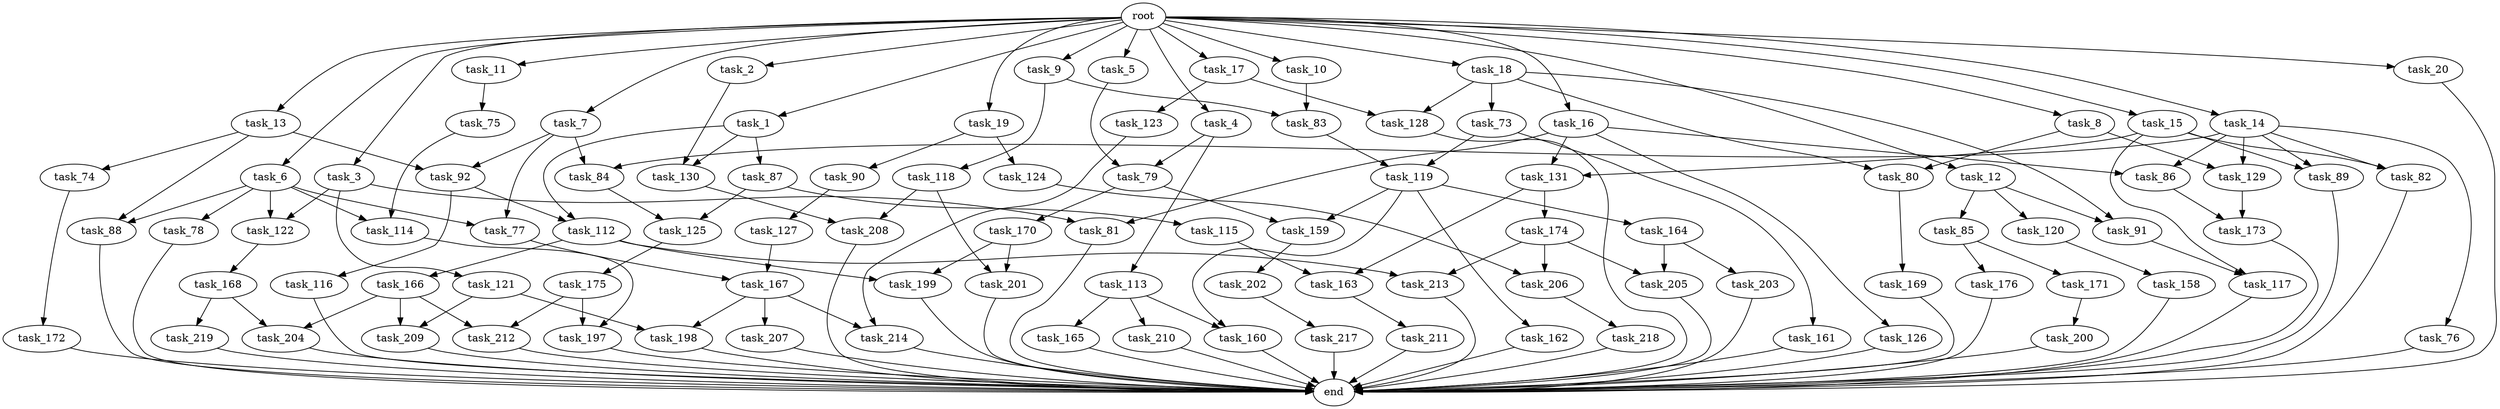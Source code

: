 digraph G {
  task_214 [size="10995116277.760000"];
  task_19 [size="10.240000"];
  task_87 [size="4209067950.080000"];
  task_171 [size="773094113.280000"];
  task_207 [size="5497558138.880000"];
  task_15 [size="10.240000"];
  task_128 [size="9363028705.280001"];
  task_121 [size="1374389534.720000"];
  task_12 [size="10.240000"];
  task_79 [size="4552665333.760000"];
  task_209 [size="9105330667.520000"];
  task_210 [size="343597383.680000"];
  task_16 [size="10.240000"];
  task_130 [size="4982162063.360000"];
  task_162 [size="4209067950.080000"];
  task_217 [size="773094113.280000"];
  task_74 [size="1374389534.720000"];
  task_158 [size="6957847019.520000"];
  task_1 [size="10.240000"];
  task_114 [size="8332236554.240000"];
  task_83 [size="1717986918.400000"];
  task_160 [size="4552665333.760000"];
  task_84 [size="12455405158.400000"];
  task_11 [size="10.240000"];
  task_2 [size="10.240000"];
  task_10 [size="10.240000"];
  task_85 [size="1374389534.720000"];
  task_127 [size="1374389534.720000"];
  task_123 [size="8589934592.000000"];
  task_211 [size="4209067950.080000"];
  task_5 [size="10.240000"];
  task_166 [size="6957847019.520000"];
  task_81 [size="9964324126.719999"];
  task_122 [size="8332236554.240000"];
  task_17 [size="10.240000"];
  task_174 [size="5497558138.880000"];
  task_199 [size="7301444403.200000"];
  task_218 [size="6957847019.520000"];
  task_203 [size="6957847019.520000"];
  task_172 [size="2147483648.000000"];
  task_197 [size="5239860101.120000"];
  task_77 [size="13915694039.040001"];
  task_159 [size="4552665333.760000"];
  task_167 [size="12455405158.400000"];
  task_80 [size="1116691496.960000"];
  end [size="0.000000"];
  task_170 [size="343597383.680000"];
  task_9 [size="10.240000"];
  task_78 [size="6957847019.520000"];
  task_165 [size="343597383.680000"];
  task_163 [size="14087492730.880001"];
  task_86 [size="14087492730.880001"];
  task_202 [size="8589934592.000000"];
  task_118 [size="343597383.680000"];
  task_201 [size="8933531975.680000"];
  task_212 [size="9105330667.520000"];
  task_198 [size="7645041786.880000"];
  task_20 [size="10.240000"];
  task_92 [size="8332236554.240000"];
  task_206 [size="12455405158.400000"];
  task_13 [size="10.240000"];
  task_89 [size="6270652252.160000"];
  task_129 [size="5841155522.560000"];
  task_219 [size="1374389534.720000"];
  task_3 [size="10.240000"];
  task_90 [size="5497558138.880000"];
  task_126 [size="8589934592.000000"];
  task_205 [size="12455405158.400000"];
  task_169 [size="3092376453.120000"];
  task_88 [size="8332236554.240000"];
  task_76 [size="5497558138.880000"];
  task_115 [size="5497558138.880000"];
  task_8 [size="10.240000"];
  task_161 [size="3092376453.120000"];
  task_73 [size="773094113.280000"];
  task_14 [size="10.240000"];
  task_116 [size="773094113.280000"];
  task_4 [size="10.240000"];
  task_119 [size="11682311045.120001"];
  task_164 [size="4209067950.080000"];
  task_213 [size="12455405158.400000"];
  task_113 [size="4209067950.080000"];
  task_175 [size="773094113.280000"];
  task_112 [size="4982162063.360000"];
  task_168 [size="1374389534.720000"];
  root [size="0.000000"];
  task_82 [size="6270652252.160000"];
  task_120 [size="1374389534.720000"];
  task_125 [size="6871947673.600000"];
  task_18 [size="10.240000"];
  task_6 [size="10.240000"];
  task_176 [size="773094113.280000"];
  task_208 [size="11682311045.120001"];
  task_91 [size="2147483648.000000"];
  task_124 [size="5497558138.880000"];
  task_117 [size="4982162063.360000"];
  task_173 [size="1546188226.560000"];
  task_200 [size="6957847019.520000"];
  task_204 [size="8332236554.240000"];
  task_131 [size="9363028705.280001"];
  task_7 [size="10.240000"];
  task_75 [size="1374389534.720000"];

  task_214 -> end [size="1.000000"];
  task_19 -> task_90 [size="536870912.000000"];
  task_19 -> task_124 [size="536870912.000000"];
  task_87 -> task_125 [size="536870912.000000"];
  task_87 -> task_115 [size="536870912.000000"];
  task_171 -> task_200 [size="679477248.000000"];
  task_207 -> end [size="1.000000"];
  task_15 -> task_89 [size="75497472.000000"];
  task_15 -> task_82 [size="75497472.000000"];
  task_15 -> task_131 [size="75497472.000000"];
  task_15 -> task_117 [size="75497472.000000"];
  task_128 -> end [size="1.000000"];
  task_121 -> task_198 [size="209715200.000000"];
  task_121 -> task_209 [size="209715200.000000"];
  task_12 -> task_85 [size="134217728.000000"];
  task_12 -> task_120 [size="134217728.000000"];
  task_12 -> task_91 [size="134217728.000000"];
  task_79 -> task_170 [size="33554432.000000"];
  task_79 -> task_159 [size="33554432.000000"];
  task_209 -> end [size="1.000000"];
  task_210 -> end [size="1.000000"];
  task_16 -> task_81 [size="838860800.000000"];
  task_16 -> task_126 [size="838860800.000000"];
  task_16 -> task_131 [size="838860800.000000"];
  task_16 -> task_86 [size="838860800.000000"];
  task_130 -> task_208 [size="301989888.000000"];
  task_162 -> end [size="1.000000"];
  task_217 -> end [size="1.000000"];
  task_74 -> task_172 [size="209715200.000000"];
  task_158 -> end [size="1.000000"];
  task_1 -> task_87 [size="411041792.000000"];
  task_1 -> task_112 [size="411041792.000000"];
  task_1 -> task_130 [size="411041792.000000"];
  task_114 -> task_197 [size="301989888.000000"];
  task_83 -> task_119 [size="838860800.000000"];
  task_160 -> end [size="1.000000"];
  task_84 -> task_125 [size="134217728.000000"];
  task_11 -> task_75 [size="134217728.000000"];
  task_2 -> task_130 [size="75497472.000000"];
  task_10 -> task_83 [size="134217728.000000"];
  task_85 -> task_176 [size="75497472.000000"];
  task_85 -> task_171 [size="75497472.000000"];
  task_127 -> task_167 [size="536870912.000000"];
  task_123 -> task_214 [size="536870912.000000"];
  task_211 -> end [size="1.000000"];
  task_5 -> task_79 [size="33554432.000000"];
  task_166 -> task_212 [size="679477248.000000"];
  task_166 -> task_204 [size="679477248.000000"];
  task_166 -> task_209 [size="679477248.000000"];
  task_81 -> end [size="1.000000"];
  task_122 -> task_168 [size="134217728.000000"];
  task_17 -> task_128 [size="838860800.000000"];
  task_17 -> task_123 [size="838860800.000000"];
  task_174 -> task_213 [size="536870912.000000"];
  task_174 -> task_206 [size="536870912.000000"];
  task_174 -> task_205 [size="536870912.000000"];
  task_199 -> end [size="1.000000"];
  task_218 -> end [size="1.000000"];
  task_203 -> end [size="1.000000"];
  task_172 -> end [size="1.000000"];
  task_197 -> end [size="1.000000"];
  task_77 -> task_167 [size="679477248.000000"];
  task_159 -> task_202 [size="838860800.000000"];
  task_167 -> task_207 [size="536870912.000000"];
  task_167 -> task_198 [size="536870912.000000"];
  task_167 -> task_214 [size="536870912.000000"];
  task_80 -> task_169 [size="301989888.000000"];
  task_170 -> task_199 [size="33554432.000000"];
  task_170 -> task_201 [size="33554432.000000"];
  task_9 -> task_83 [size="33554432.000000"];
  task_9 -> task_118 [size="33554432.000000"];
  task_78 -> end [size="1.000000"];
  task_165 -> end [size="1.000000"];
  task_163 -> task_211 [size="411041792.000000"];
  task_86 -> task_173 [size="75497472.000000"];
  task_202 -> task_217 [size="75497472.000000"];
  task_118 -> task_208 [size="838860800.000000"];
  task_118 -> task_201 [size="838860800.000000"];
  task_201 -> end [size="1.000000"];
  task_212 -> end [size="1.000000"];
  task_198 -> end [size="1.000000"];
  task_20 -> end [size="1.000000"];
  task_92 -> task_116 [size="75497472.000000"];
  task_92 -> task_112 [size="75497472.000000"];
  task_206 -> task_218 [size="679477248.000000"];
  task_13 -> task_88 [size="134217728.000000"];
  task_13 -> task_92 [size="134217728.000000"];
  task_13 -> task_74 [size="134217728.000000"];
  task_89 -> end [size="1.000000"];
  task_129 -> task_173 [size="75497472.000000"];
  task_219 -> end [size="1.000000"];
  task_3 -> task_81 [size="134217728.000000"];
  task_3 -> task_121 [size="134217728.000000"];
  task_3 -> task_122 [size="134217728.000000"];
  task_90 -> task_127 [size="134217728.000000"];
  task_126 -> end [size="1.000000"];
  task_205 -> end [size="1.000000"];
  task_169 -> end [size="1.000000"];
  task_88 -> end [size="1.000000"];
  task_76 -> end [size="1.000000"];
  task_115 -> task_163 [size="838860800.000000"];
  task_8 -> task_80 [size="33554432.000000"];
  task_8 -> task_129 [size="33554432.000000"];
  task_161 -> end [size="1.000000"];
  task_73 -> task_161 [size="301989888.000000"];
  task_73 -> task_119 [size="301989888.000000"];
  task_14 -> task_84 [size="536870912.000000"];
  task_14 -> task_86 [size="536870912.000000"];
  task_14 -> task_129 [size="536870912.000000"];
  task_14 -> task_82 [size="536870912.000000"];
  task_14 -> task_89 [size="536870912.000000"];
  task_14 -> task_76 [size="536870912.000000"];
  task_116 -> end [size="1.000000"];
  task_4 -> task_79 [size="411041792.000000"];
  task_4 -> task_113 [size="411041792.000000"];
  task_119 -> task_162 [size="411041792.000000"];
  task_119 -> task_160 [size="411041792.000000"];
  task_119 -> task_159 [size="411041792.000000"];
  task_119 -> task_164 [size="411041792.000000"];
  task_164 -> task_203 [size="679477248.000000"];
  task_164 -> task_205 [size="679477248.000000"];
  task_213 -> end [size="1.000000"];
  task_113 -> task_160 [size="33554432.000000"];
  task_113 -> task_210 [size="33554432.000000"];
  task_113 -> task_165 [size="33554432.000000"];
  task_175 -> task_197 [size="209715200.000000"];
  task_175 -> task_212 [size="209715200.000000"];
  task_112 -> task_199 [size="679477248.000000"];
  task_112 -> task_213 [size="679477248.000000"];
  task_112 -> task_166 [size="679477248.000000"];
  task_168 -> task_204 [size="134217728.000000"];
  task_168 -> task_219 [size="134217728.000000"];
  root -> task_8 [size="1.000000"];
  root -> task_20 [size="1.000000"];
  root -> task_9 [size="1.000000"];
  root -> task_16 [size="1.000000"];
  root -> task_14 [size="1.000000"];
  root -> task_6 [size="1.000000"];
  root -> task_4 [size="1.000000"];
  root -> task_5 [size="1.000000"];
  root -> task_1 [size="1.000000"];
  root -> task_10 [size="1.000000"];
  root -> task_13 [size="1.000000"];
  root -> task_15 [size="1.000000"];
  root -> task_19 [size="1.000000"];
  root -> task_3 [size="1.000000"];
  root -> task_12 [size="1.000000"];
  root -> task_11 [size="1.000000"];
  root -> task_2 [size="1.000000"];
  root -> task_18 [size="1.000000"];
  root -> task_7 [size="1.000000"];
  root -> task_17 [size="1.000000"];
  task_82 -> end [size="1.000000"];
  task_120 -> task_158 [size="679477248.000000"];
  task_125 -> task_175 [size="75497472.000000"];
  task_18 -> task_80 [size="75497472.000000"];
  task_18 -> task_73 [size="75497472.000000"];
  task_18 -> task_128 [size="75497472.000000"];
  task_18 -> task_91 [size="75497472.000000"];
  task_6 -> task_88 [size="679477248.000000"];
  task_6 -> task_78 [size="679477248.000000"];
  task_6 -> task_122 [size="679477248.000000"];
  task_6 -> task_77 [size="679477248.000000"];
  task_6 -> task_114 [size="679477248.000000"];
  task_176 -> end [size="1.000000"];
  task_208 -> end [size="1.000000"];
  task_91 -> task_117 [size="411041792.000000"];
  task_124 -> task_206 [size="679477248.000000"];
  task_117 -> end [size="1.000000"];
  task_173 -> end [size="1.000000"];
  task_200 -> end [size="1.000000"];
  task_204 -> end [size="1.000000"];
  task_131 -> task_163 [size="536870912.000000"];
  task_131 -> task_174 [size="536870912.000000"];
  task_7 -> task_84 [size="679477248.000000"];
  task_7 -> task_92 [size="679477248.000000"];
  task_7 -> task_77 [size="679477248.000000"];
  task_75 -> task_114 [size="134217728.000000"];
}
